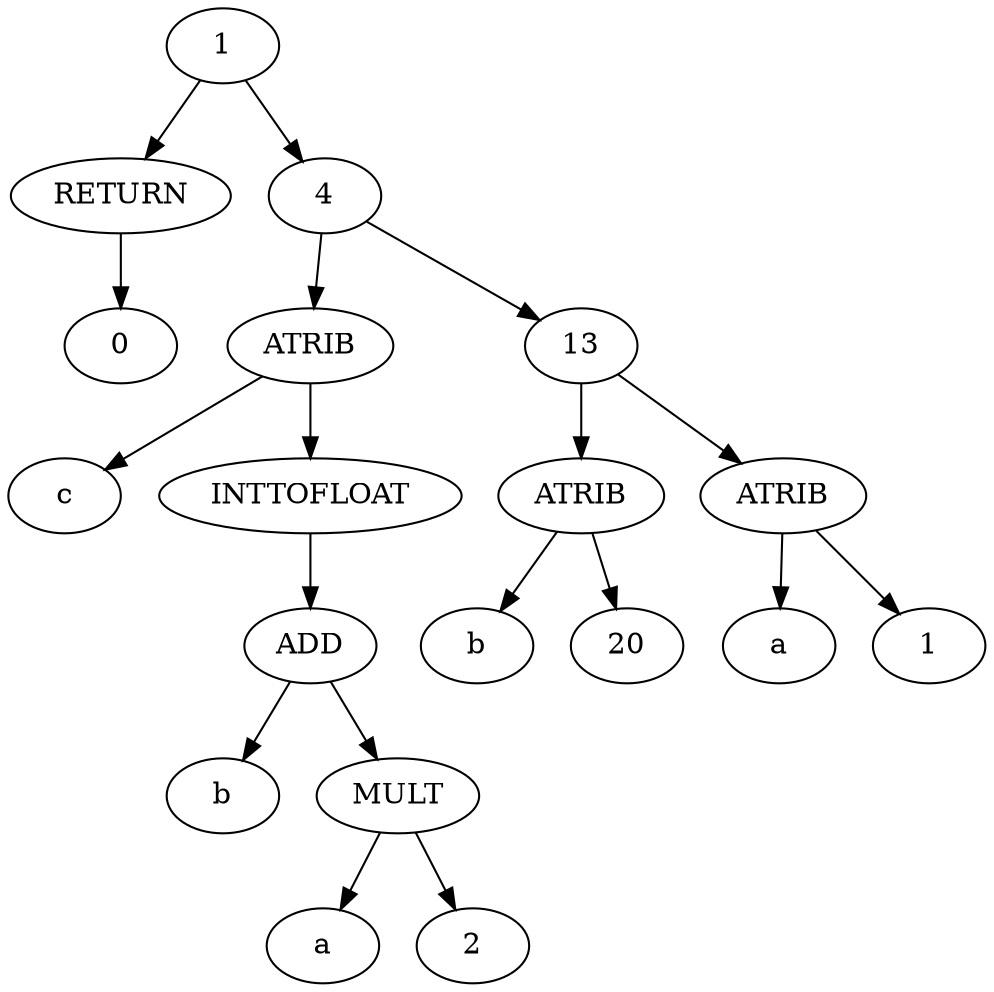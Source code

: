 digraph G {
	2 [label = "RETURN"];
	3 [label = "0"];
	5 [label = "ATRIB"];
	6 [label = "c"];
	7 [label = "INTTOFLOAT"];
	8 [label = "ADD"];
	9 [label = "b"];
	10 [label = "MULT"];
	11 [label = "a"];
	12 [label = "2"];
	14 [label = "ATRIB"];
	15 [label = "b"];
	16 [label = "20"];
	17 [label = "ATRIB"];
	18 [label = "a"];
	19 [label = "1"];
	1 -> 2;
	2 -> 3;
	1 -> 4;
	4 -> 5;
	5 -> 6;
	5 -> 7;
	7 -> 8;
	8 -> 9;
	8 -> 10;
	10 -> 11;
	10 -> 12;
	4 -> 13;
	13 -> 14;
	14 -> 15;
	14 -> 16;
	13 -> 17;
	17 -> 18;
	17 -> 19;
}
